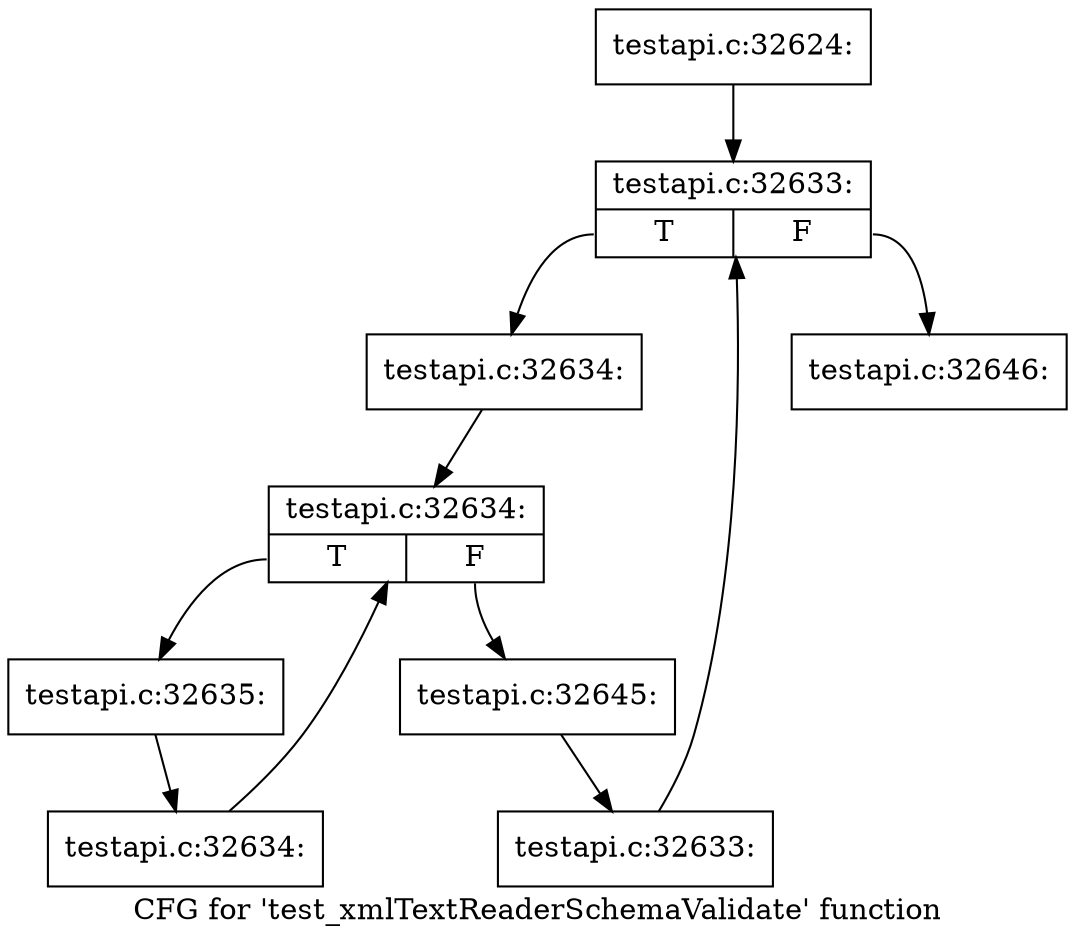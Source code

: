 digraph "CFG for 'test_xmlTextReaderSchemaValidate' function" {
	label="CFG for 'test_xmlTextReaderSchemaValidate' function";

	Node0x4952140 [shape=record,label="{testapi.c:32624:}"];
	Node0x4952140 -> Node0x524c390;
	Node0x524c390 [shape=record,label="{testapi.c:32633:|{<s0>T|<s1>F}}"];
	Node0x524c390:s0 -> Node0x524c670;
	Node0x524c390:s1 -> Node0x524c1f0;
	Node0x524c670 [shape=record,label="{testapi.c:32634:}"];
	Node0x524c670 -> Node0x524ca60;
	Node0x524ca60 [shape=record,label="{testapi.c:32634:|{<s0>T|<s1>F}}"];
	Node0x524ca60:s0 -> Node0x524cce0;
	Node0x524ca60:s1 -> Node0x524c940;
	Node0x524cce0 [shape=record,label="{testapi.c:32635:}"];
	Node0x524cce0 -> Node0x524cc50;
	Node0x524cc50 [shape=record,label="{testapi.c:32634:}"];
	Node0x524cc50 -> Node0x524ca60;
	Node0x524c940 [shape=record,label="{testapi.c:32645:}"];
	Node0x524c940 -> Node0x524c5e0;
	Node0x524c5e0 [shape=record,label="{testapi.c:32633:}"];
	Node0x524c5e0 -> Node0x524c390;
	Node0x524c1f0 [shape=record,label="{testapi.c:32646:}"];
}
